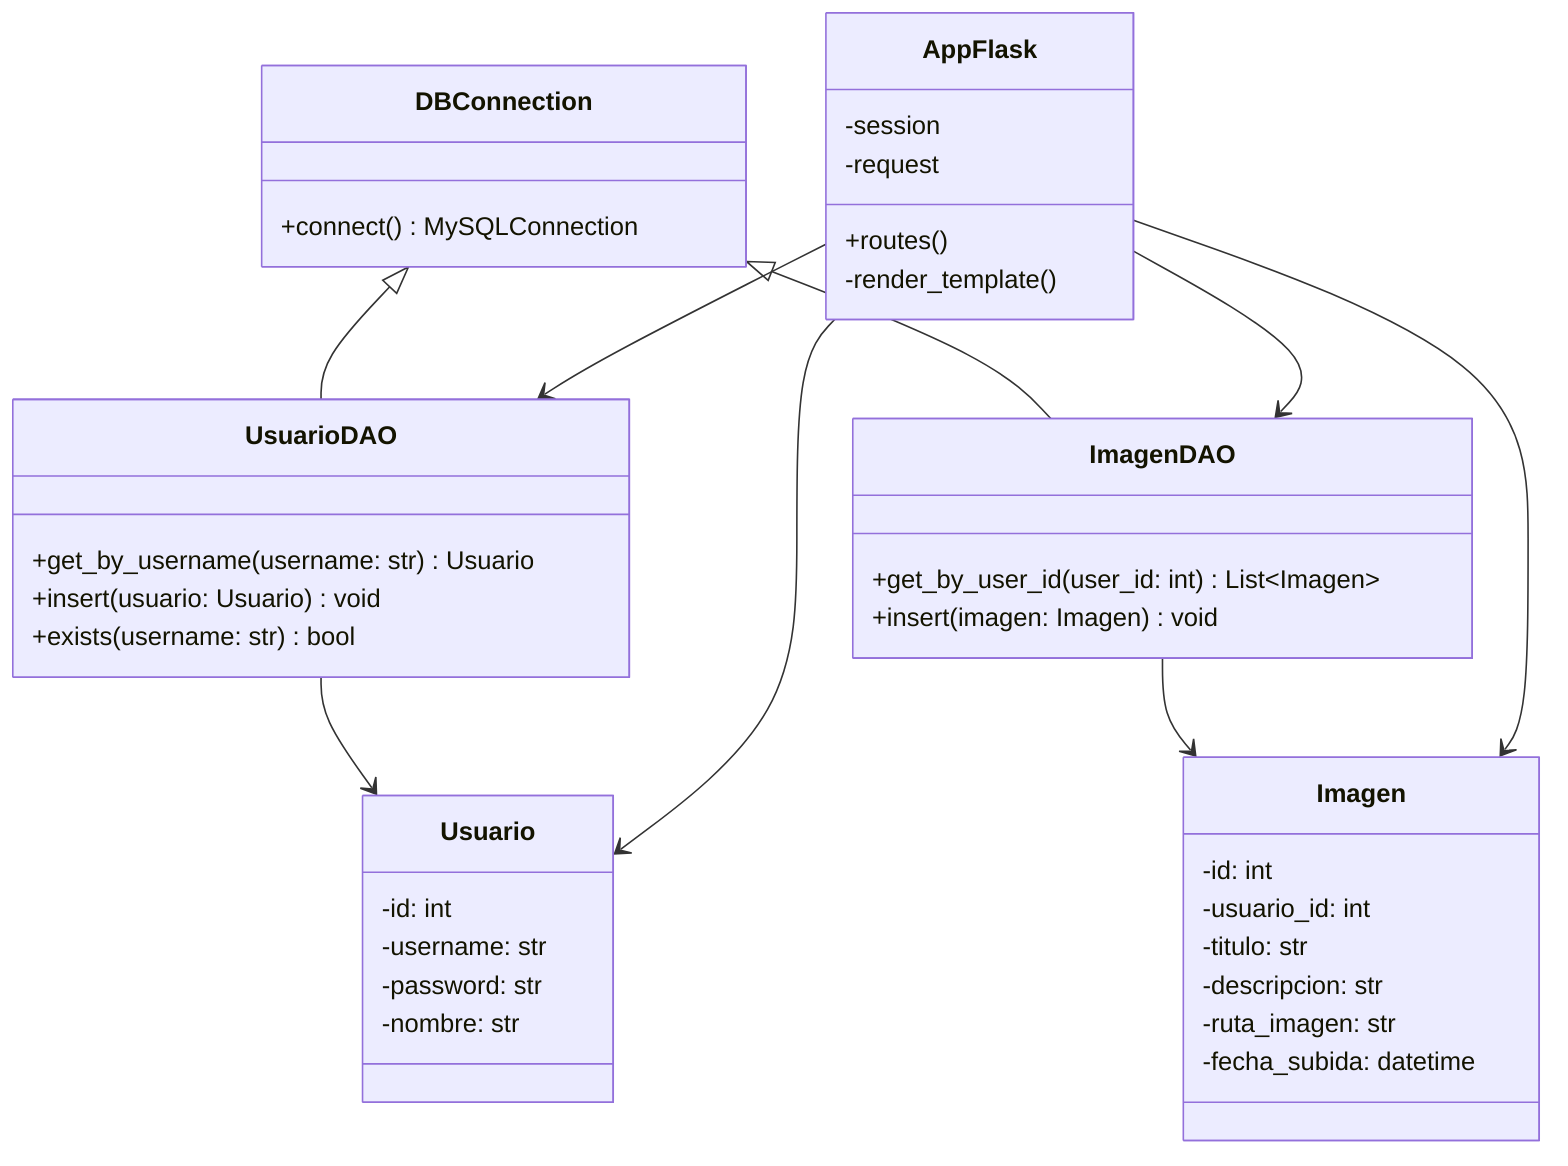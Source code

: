 classDiagram

class DBConnection {
    +connect() MySQLConnection
}

class UsuarioDAO {
    +get_by_username(username: str) Usuario
    +insert(usuario: Usuario) void
    +exists(username: str) bool
}

class ImagenDAO {
    +get_by_user_id(user_id: int) List~Imagen~
    +insert(imagen: Imagen) void
}

class Usuario {
    -id: int
    -username: str
    -password: str
    -nombre: str
}

class Imagen {
    -id: int
    -usuario_id: int
    -titulo: str
    -descripcion: str
    -ruta_imagen: str
    -fecha_subida: datetime
}

class AppFlask {
    +routes()
    -session
    -render_template()
    -request
}

DBConnection <|-- UsuarioDAO
DBConnection <|-- ImagenDAO

UsuarioDAO --> Usuario
ImagenDAO --> Imagen

AppFlask --> UsuarioDAO
AppFlask --> ImagenDAO
AppFlask --> Usuario
AppFlask --> Imagen